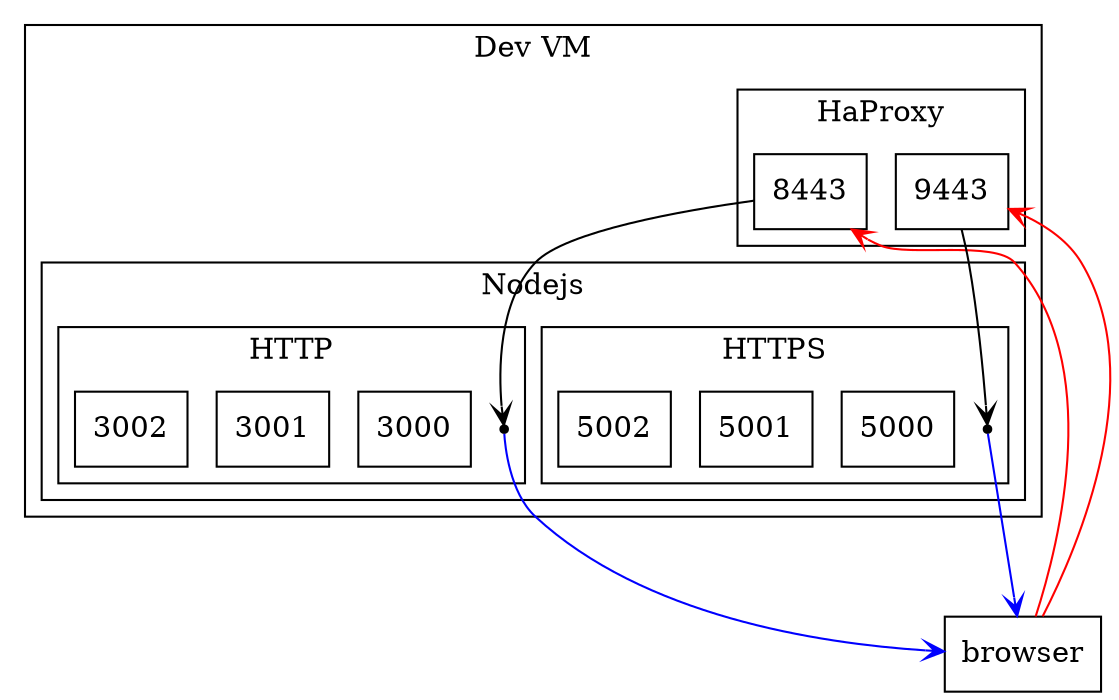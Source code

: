 
digraph G {
  graph[center=true, ranksep=1, nodesep=0.2, splines=true]
  edge[arrowsize=0.9, arrowhead=vee]
  node [shape="box"]
  browser

  subgraph cluster_0 {
    label="Dev VM"
    subgraph cluster_0a {
      label="HaProxy"
      8443
      9443
    }
    subgraph cluster_0b {
      label="Nodejs"
      subgraph cluster_0c {
        label="HTTP"
        hx [shape=point]
        3000
        3001
        3002
      }

      subgraph cluster_0d {
        label="HTTPS"
        sx [shape=point]
        5000
        5001
        5002
      }
    }
  }

  browser -> 8443 [color=red]
  browser -> 9443 [color=red]

  8443 -> hx
  9443 -> sx

  hx -> browser [color=blue]
  sx -> browser [color=blue]
}
